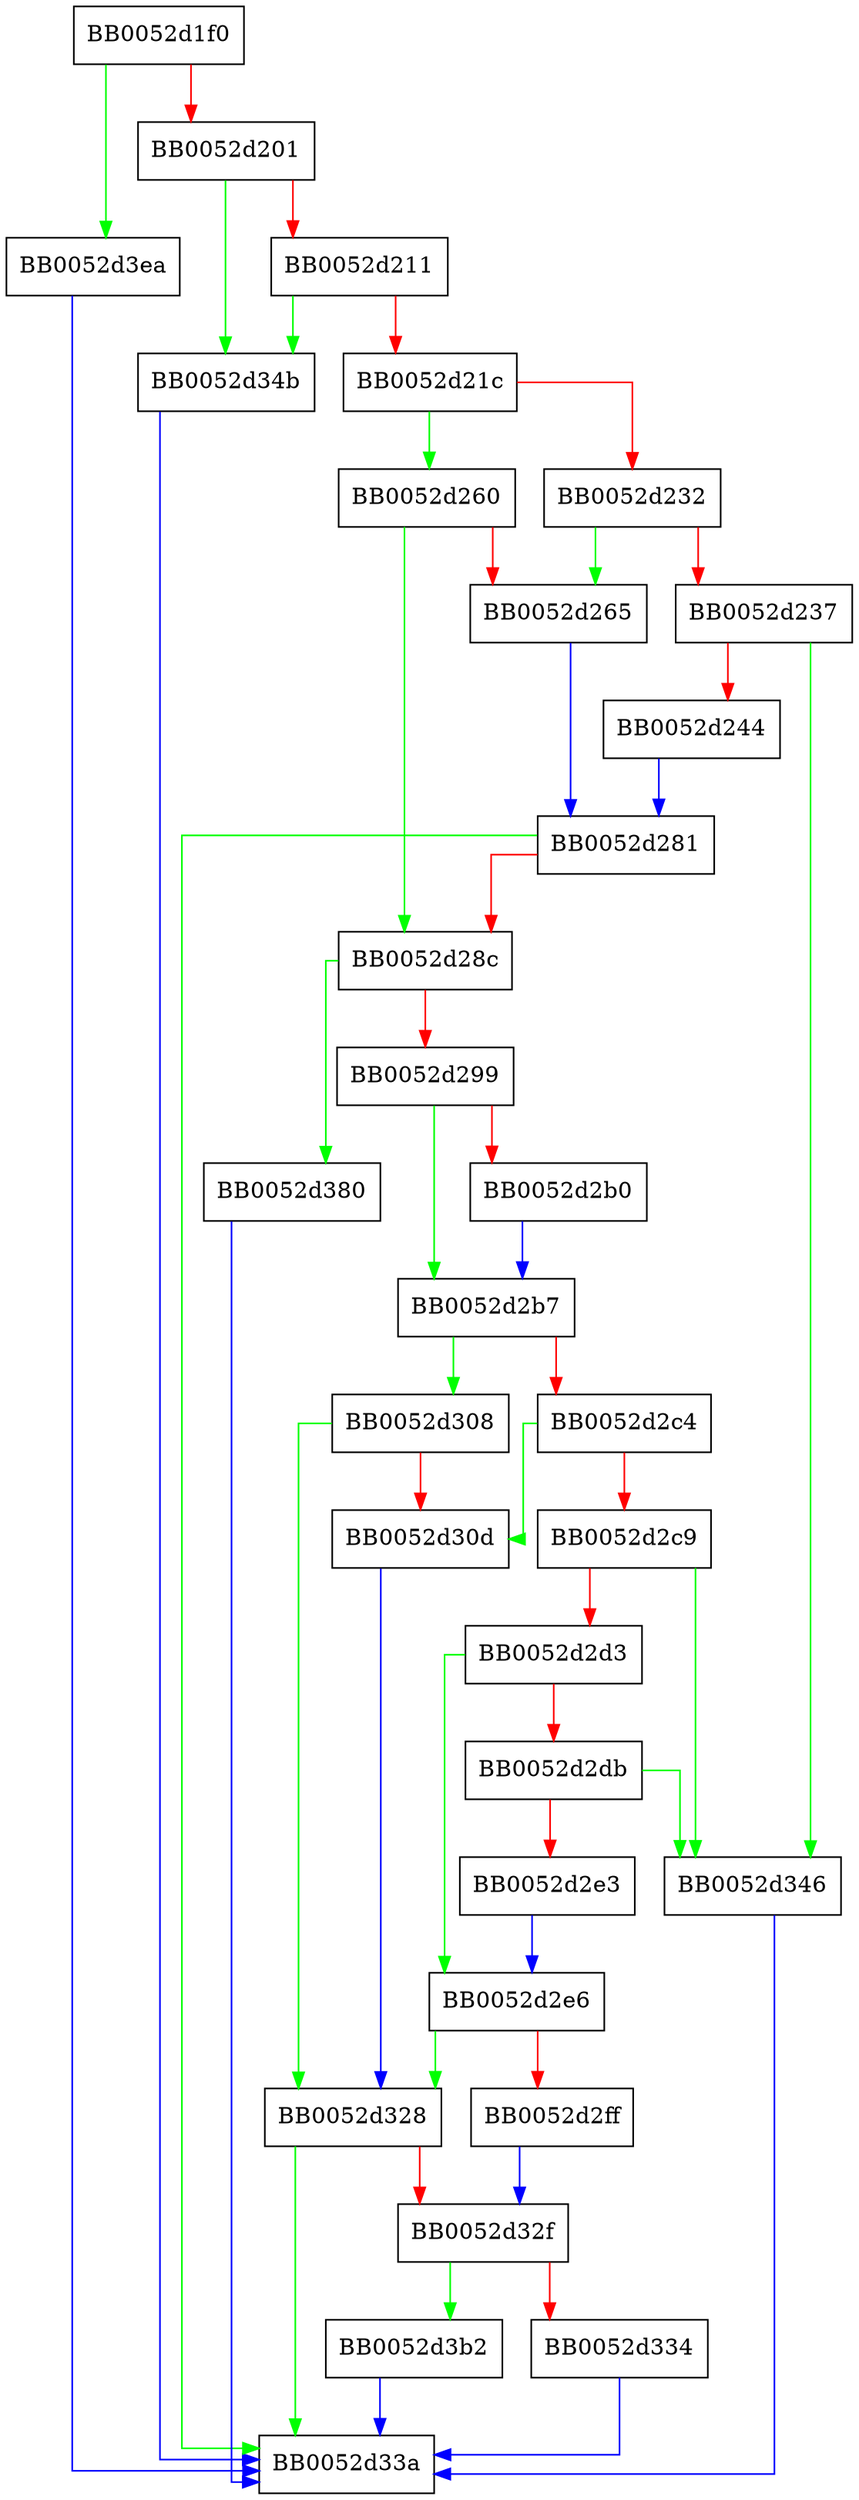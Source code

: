 digraph BIO_read_ex {
  node [shape="box"];
  graph [splines=ortho];
  BB0052d1f0 -> BB0052d3ea [color="green"];
  BB0052d1f0 -> BB0052d201 [color="red"];
  BB0052d201 -> BB0052d34b [color="green"];
  BB0052d201 -> BB0052d211 [color="red"];
  BB0052d211 -> BB0052d34b [color="green"];
  BB0052d211 -> BB0052d21c [color="red"];
  BB0052d21c -> BB0052d260 [color="green"];
  BB0052d21c -> BB0052d232 [color="red"];
  BB0052d232 -> BB0052d265 [color="green"];
  BB0052d232 -> BB0052d237 [color="red"];
  BB0052d237 -> BB0052d346 [color="green"];
  BB0052d237 -> BB0052d244 [color="red"];
  BB0052d244 -> BB0052d281 [color="blue"];
  BB0052d260 -> BB0052d28c [color="green"];
  BB0052d260 -> BB0052d265 [color="red"];
  BB0052d265 -> BB0052d281 [color="blue"];
  BB0052d281 -> BB0052d33a [color="green"];
  BB0052d281 -> BB0052d28c [color="red"];
  BB0052d28c -> BB0052d380 [color="green"];
  BB0052d28c -> BB0052d299 [color="red"];
  BB0052d299 -> BB0052d2b7 [color="green"];
  BB0052d299 -> BB0052d2b0 [color="red"];
  BB0052d2b0 -> BB0052d2b7 [color="blue"];
  BB0052d2b7 -> BB0052d308 [color="green"];
  BB0052d2b7 -> BB0052d2c4 [color="red"];
  BB0052d2c4 -> BB0052d30d [color="green"];
  BB0052d2c4 -> BB0052d2c9 [color="red"];
  BB0052d2c9 -> BB0052d346 [color="green"];
  BB0052d2c9 -> BB0052d2d3 [color="red"];
  BB0052d2d3 -> BB0052d2e6 [color="green"];
  BB0052d2d3 -> BB0052d2db [color="red"];
  BB0052d2db -> BB0052d346 [color="green"];
  BB0052d2db -> BB0052d2e3 [color="red"];
  BB0052d2e3 -> BB0052d2e6 [color="blue"];
  BB0052d2e6 -> BB0052d328 [color="green"];
  BB0052d2e6 -> BB0052d2ff [color="red"];
  BB0052d2ff -> BB0052d32f [color="blue"];
  BB0052d308 -> BB0052d328 [color="green"];
  BB0052d308 -> BB0052d30d [color="red"];
  BB0052d30d -> BB0052d328 [color="blue"];
  BB0052d328 -> BB0052d33a [color="green"];
  BB0052d328 -> BB0052d32f [color="red"];
  BB0052d32f -> BB0052d3b2 [color="green"];
  BB0052d32f -> BB0052d334 [color="red"];
  BB0052d334 -> BB0052d33a [color="blue"];
  BB0052d346 -> BB0052d33a [color="blue"];
  BB0052d34b -> BB0052d33a [color="blue"];
  BB0052d380 -> BB0052d33a [color="blue"];
  BB0052d3b2 -> BB0052d33a [color="blue"];
  BB0052d3ea -> BB0052d33a [color="blue"];
}